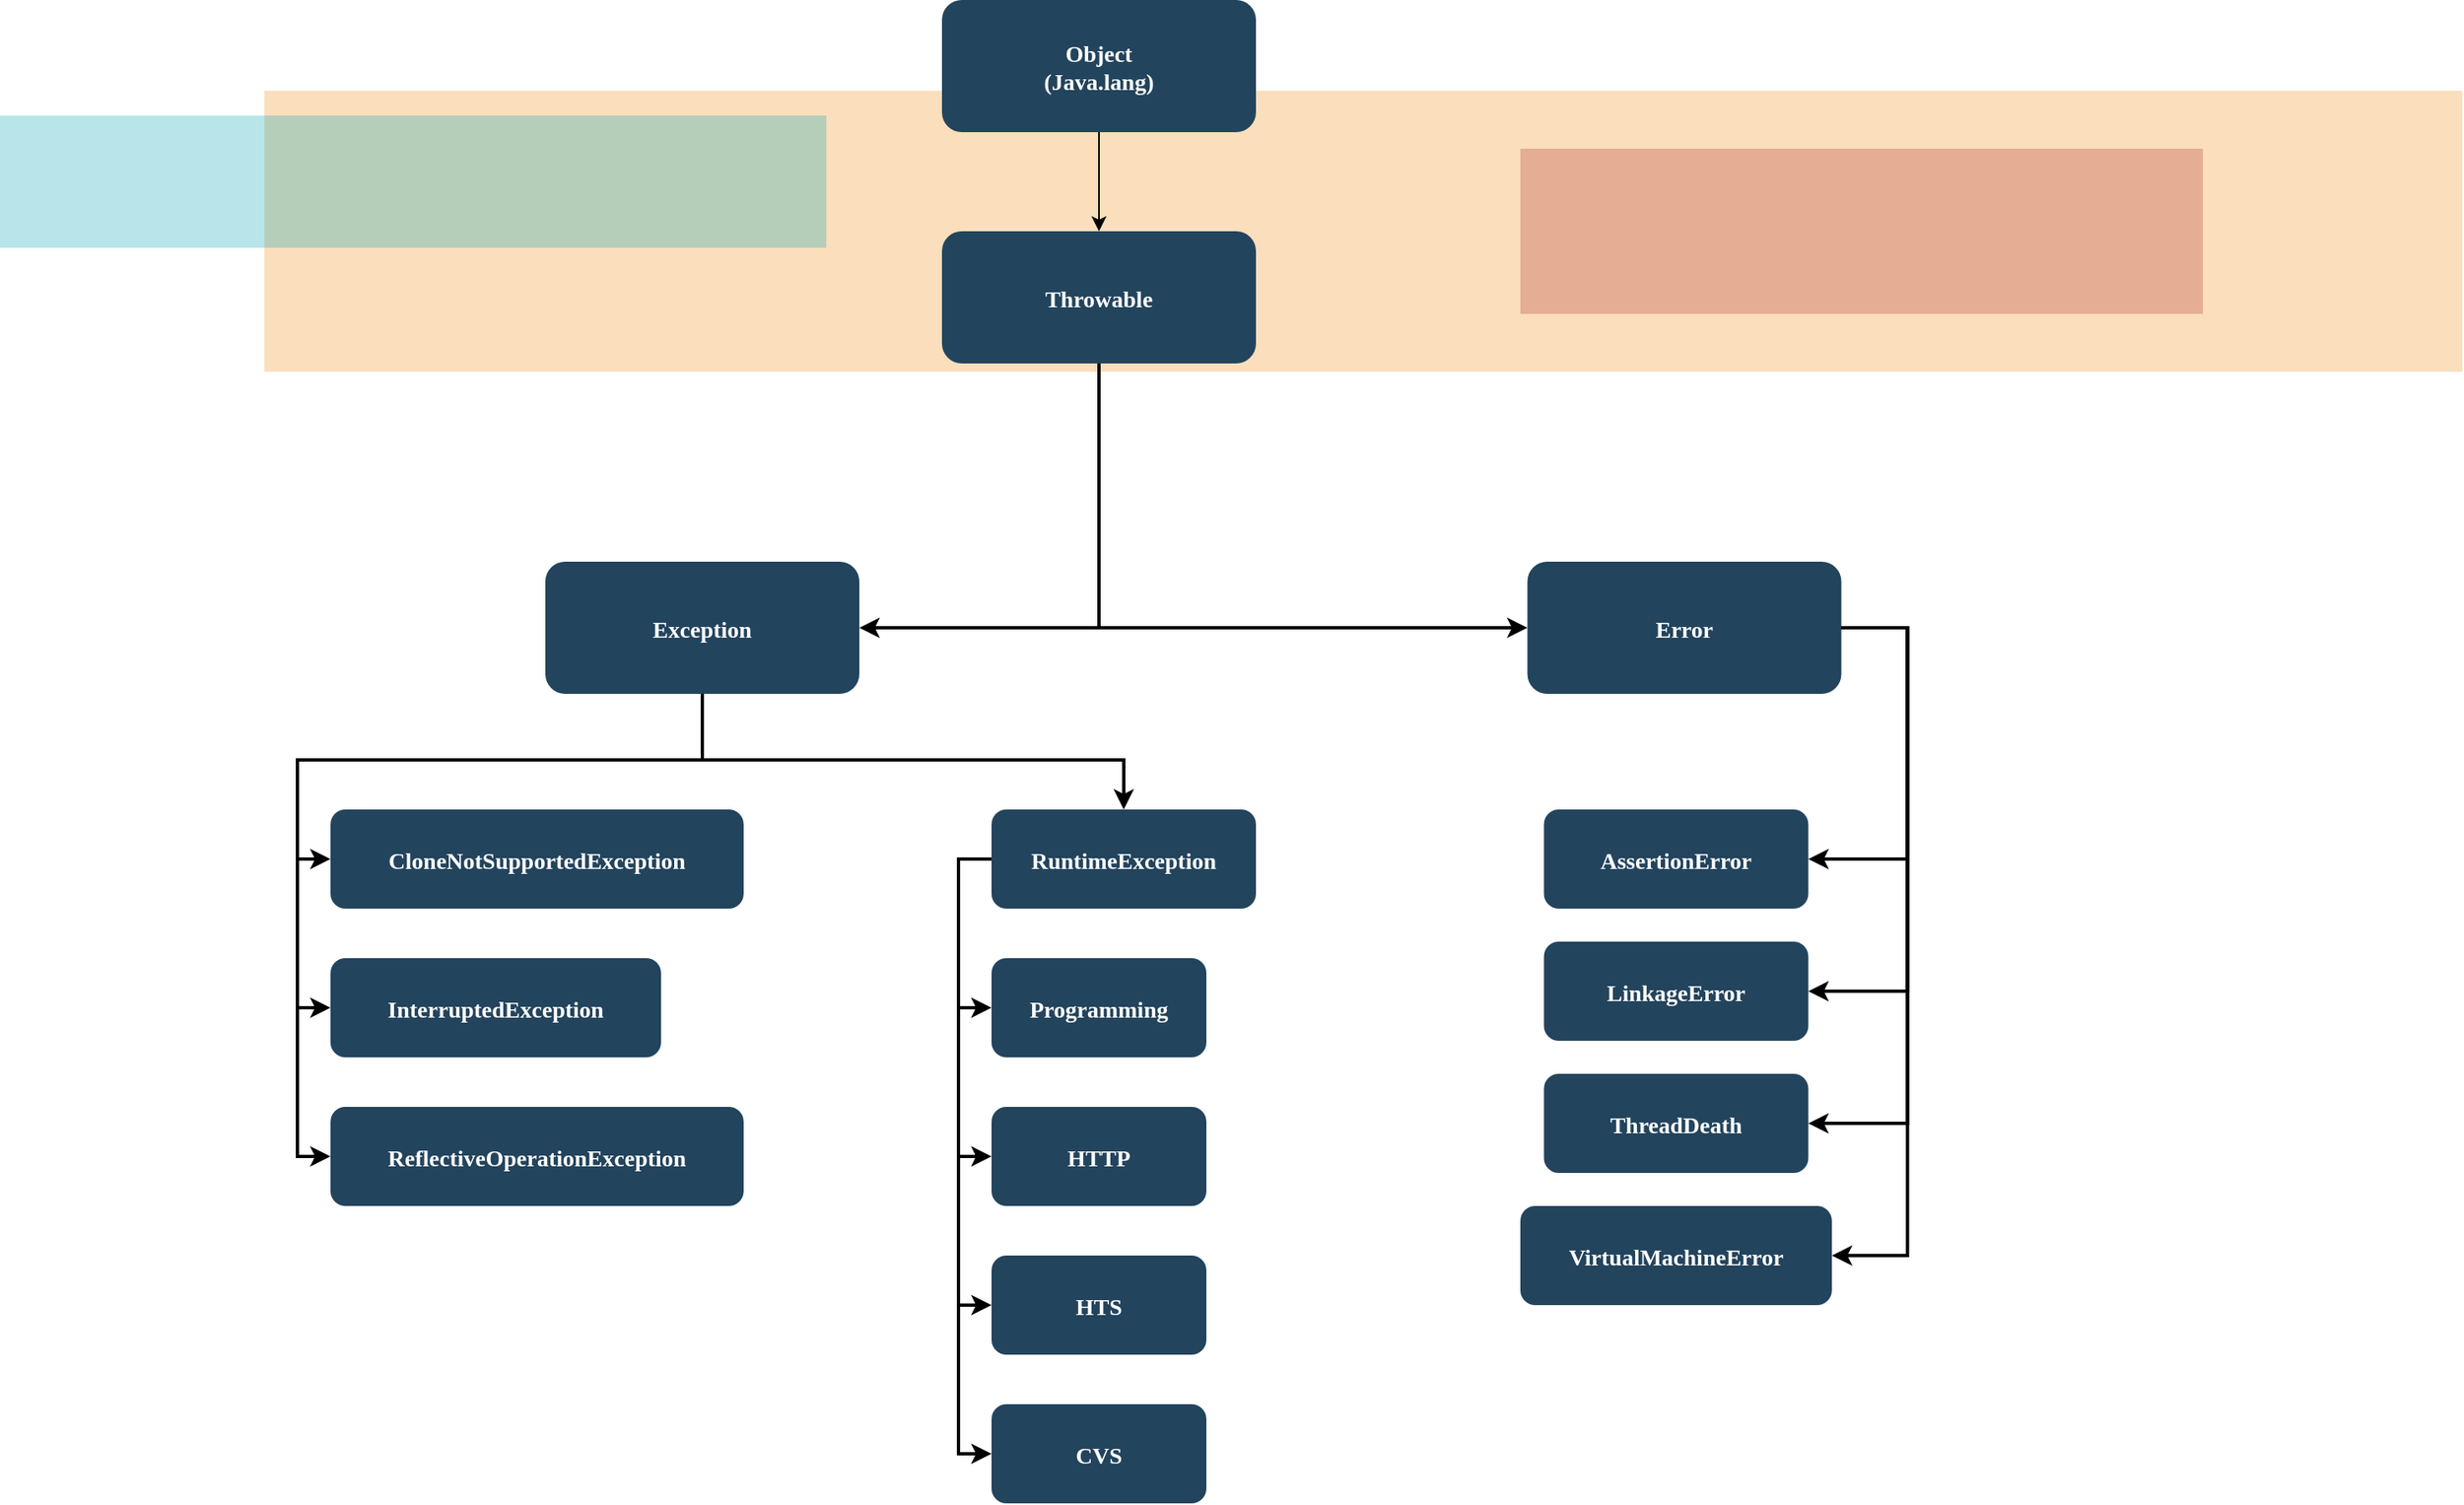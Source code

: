 <mxfile version="14.2.3" type="github">
  <diagram name="Page-1" id="2c0d36ab-eaac-3732-788b-9136903baeff">
    <mxGraphModel dx="1185" dy="643" grid="1" gridSize="10" guides="1" tooltips="1" connect="1" arrows="1" fold="1" page="1" pageScale="1.5" pageWidth="1169" pageHeight="827" background="#ffffff" math="0" shadow="0">
      <root>
        <mxCell id="0" />
        <mxCell id="1" parent="0" />
        <mxCell id="117" value="" style="fillColor=#F2931E;strokeColor=none;opacity=30;" parent="1" vertex="1">
          <mxGeometry x="460" y="75" width="1330" height="170" as="geometry" />
        </mxCell>
        <mxCell id="109" value="" style="fillColor=#12AAB5;strokeColor=none;opacity=30;" parent="1" vertex="1">
          <mxGeometry x="300" y="90" width="500" height="80" as="geometry" />
        </mxCell>
        <mxCell id="mNOALvo1SZKqBy8rrMEh-128" value="" style="edgeStyle=orthogonalEdgeStyle;rounded=0;orthogonalLoop=1;jettySize=auto;html=1;" edge="1" parent="1" source="2" target="mNOALvo1SZKqBy8rrMEh-123">
          <mxGeometry relative="1" as="geometry" />
        </mxCell>
        <mxCell id="2" value="Object&#xa;(Java.lang)" style="rounded=1;fillColor=#23445D;gradientColor=none;strokeColor=none;fontColor=#FFFFFF;fontStyle=1;fontFamily=Tahoma;fontSize=14" parent="1" vertex="1">
          <mxGeometry x="870" y="20" width="190" height="80" as="geometry" />
        </mxCell>
        <mxCell id="4" value="Error" style="rounded=1;fillColor=#23445D;gradientColor=none;strokeColor=none;fontColor=#FFFFFF;fontStyle=1;fontFamily=Tahoma;fontSize=14" parent="1" vertex="1">
          <mxGeometry x="1224.25" y="360" width="190" height="80" as="geometry" />
        </mxCell>
        <mxCell id="mNOALvo1SZKqBy8rrMEh-156" style="edgeStyle=orthogonalEdgeStyle;rounded=0;orthogonalLoop=1;jettySize=auto;html=1;strokeWidth=2;entryX=0;entryY=0.5;entryDx=0;entryDy=0;" edge="1" parent="1" source="12" target="25">
          <mxGeometry relative="1" as="geometry">
            <mxPoint x="440" y="540" as="targetPoint" />
            <Array as="points">
              <mxPoint x="725" y="480" />
              <mxPoint x="480" y="480" />
              <mxPoint x="480" y="540" />
            </Array>
          </mxGeometry>
        </mxCell>
        <mxCell id="mNOALvo1SZKqBy8rrMEh-157" style="edgeStyle=orthogonalEdgeStyle;rounded=0;orthogonalLoop=1;jettySize=auto;html=1;entryX=0;entryY=0.5;entryDx=0;entryDy=0;strokeWidth=2;" edge="1" parent="1" source="12" target="26">
          <mxGeometry relative="1" as="geometry">
            <Array as="points">
              <mxPoint x="725" y="480" />
              <mxPoint x="480" y="480" />
              <mxPoint x="480" y="630" />
            </Array>
          </mxGeometry>
        </mxCell>
        <mxCell id="mNOALvo1SZKqBy8rrMEh-158" style="edgeStyle=orthogonalEdgeStyle;rounded=0;orthogonalLoop=1;jettySize=auto;html=1;entryX=0;entryY=0.5;entryDx=0;entryDy=0;strokeWidth=2;" edge="1" parent="1" source="12" target="27">
          <mxGeometry relative="1" as="geometry">
            <Array as="points">
              <mxPoint x="725" y="480" />
              <mxPoint x="480" y="480" />
              <mxPoint x="480" y="720" />
            </Array>
          </mxGeometry>
        </mxCell>
        <mxCell id="12" value="Exception" style="rounded=1;fillColor=#23445D;gradientColor=none;strokeColor=none;fontColor=#FFFFFF;fontStyle=1;fontFamily=Tahoma;fontSize=14" parent="1" vertex="1">
          <mxGeometry x="630.0" y="360" width="190" height="80" as="geometry" />
        </mxCell>
        <mxCell id="25" value="CloneNotSupportedException" style="rounded=1;fillColor=#23445D;gradientColor=none;strokeColor=none;fontColor=#FFFFFF;fontStyle=1;fontFamily=Tahoma;fontSize=14" parent="1" vertex="1">
          <mxGeometry x="500" y="510" width="250" height="60" as="geometry" />
        </mxCell>
        <mxCell id="26" value="InterruptedException" style="rounded=1;fillColor=#23445D;gradientColor=none;strokeColor=none;fontColor=#FFFFFF;fontStyle=1;fontFamily=Tahoma;fontSize=14" parent="1" vertex="1">
          <mxGeometry x="500" y="600" width="200" height="60" as="geometry" />
        </mxCell>
        <mxCell id="27" value="ReflectiveOperationException" style="rounded=1;fillColor=#23445D;gradientColor=none;strokeColor=none;fontColor=#FFFFFF;fontStyle=1;fontFamily=Tahoma;fontSize=14" parent="1" vertex="1">
          <mxGeometry x="500" y="690" width="250" height="60" as="geometry" />
        </mxCell>
        <mxCell id="33" value="RuntimeException" style="rounded=1;fillColor=#23445D;gradientColor=none;strokeColor=none;fontColor=#FFFFFF;fontStyle=1;fontFamily=Tahoma;fontSize=14" parent="1" vertex="1">
          <mxGeometry x="900" y="510" width="160" height="60" as="geometry" />
        </mxCell>
        <mxCell id="34" value="Programming" style="rounded=1;fillColor=#23445D;gradientColor=none;strokeColor=none;fontColor=#FFFFFF;fontStyle=1;fontFamily=Tahoma;fontSize=14" parent="1" vertex="1">
          <mxGeometry x="900" y="600" width="130" height="60" as="geometry" />
        </mxCell>
        <mxCell id="35" value="HTTP" style="rounded=1;fillColor=#23445D;gradientColor=none;strokeColor=none;fontColor=#FFFFFF;fontStyle=1;fontFamily=Tahoma;fontSize=14" parent="1" vertex="1">
          <mxGeometry x="900" y="690" width="130" height="60" as="geometry" />
        </mxCell>
        <mxCell id="36" value="HTS" style="rounded=1;fillColor=#23445D;gradientColor=none;strokeColor=none;fontColor=#FFFFFF;fontStyle=1;fontFamily=Tahoma;fontSize=14" parent="1" vertex="1">
          <mxGeometry x="900" y="780" width="130" height="60" as="geometry" />
        </mxCell>
        <mxCell id="37" value="CVS" style="rounded=1;fillColor=#23445D;gradientColor=none;strokeColor=none;fontColor=#FFFFFF;fontStyle=1;fontFamily=Tahoma;fontSize=14" parent="1" vertex="1">
          <mxGeometry x="900" y="870" width="130" height="60" as="geometry" />
        </mxCell>
        <mxCell id="44" value="ThreadDeath" style="rounded=1;fillColor=#23445D;gradientColor=none;strokeColor=none;fontColor=#FFFFFF;fontStyle=1;fontFamily=Tahoma;fontSize=14" parent="1" vertex="1">
          <mxGeometry x="1234.25" y="670" width="160" height="60" as="geometry" />
        </mxCell>
        <mxCell id="48" value="LinkageError" style="rounded=1;fillColor=#23445D;gradientColor=none;strokeColor=none;fontColor=#FFFFFF;fontStyle=1;fontFamily=Tahoma;fontSize=14" parent="1" vertex="1">
          <mxGeometry x="1234.25" y="590" width="160" height="60" as="geometry" />
        </mxCell>
        <mxCell id="52" value="AssertionError" style="rounded=1;fillColor=#23445D;gradientColor=none;strokeColor=none;fontColor=#FFFFFF;fontStyle=1;fontFamily=Tahoma;fontSize=14" parent="1" vertex="1">
          <mxGeometry x="1234.25" y="510" width="160" height="60" as="geometry" />
        </mxCell>
        <mxCell id="76" value="" style="edgeStyle=elbowEdgeStyle;elbow=horizontal;strokeWidth=2;rounded=0" parent="1" source="33" target="34" edge="1">
          <mxGeometry x="110" y="190" width="100" height="100" as="geometry">
            <mxPoint x="110" y="290" as="sourcePoint" />
            <mxPoint x="210" y="190" as="targetPoint" />
            <Array as="points">
              <mxPoint x="880" y="590" />
            </Array>
          </mxGeometry>
        </mxCell>
        <mxCell id="77" value="" style="edgeStyle=elbowEdgeStyle;elbow=horizontal;strokeWidth=2;rounded=0" parent="1" source="33" target="35" edge="1">
          <mxGeometry x="110" y="190" width="100" height="100" as="geometry">
            <mxPoint x="110" y="290" as="sourcePoint" />
            <mxPoint x="210" y="190" as="targetPoint" />
            <Array as="points">
              <mxPoint x="880" y="630" />
            </Array>
          </mxGeometry>
        </mxCell>
        <mxCell id="78" value="" style="edgeStyle=elbowEdgeStyle;elbow=horizontal;strokeWidth=2;rounded=0" parent="1" source="33" target="36" edge="1">
          <mxGeometry x="110" y="190" width="100" height="100" as="geometry">
            <mxPoint x="110" y="290" as="sourcePoint" />
            <mxPoint x="210" y="190" as="targetPoint" />
            <Array as="points">
              <mxPoint x="880" y="680" />
            </Array>
          </mxGeometry>
        </mxCell>
        <mxCell id="79" value="" style="edgeStyle=elbowEdgeStyle;elbow=horizontal;strokeWidth=2;rounded=0" parent="1" source="33" target="37" edge="1">
          <mxGeometry x="110" y="190" width="100" height="100" as="geometry">
            <mxPoint x="110" y="290" as="sourcePoint" />
            <mxPoint x="210" y="190" as="targetPoint" />
            <Array as="points">
              <mxPoint x="880" y="720" />
            </Array>
          </mxGeometry>
        </mxCell>
        <mxCell id="102" value="" style="edgeStyle=elbowEdgeStyle;elbow=vertical;strokeWidth=2;rounded=0" parent="1" source="12" target="33" edge="1">
          <mxGeometry x="-21.5" y="205.5" width="100" height="100" as="geometry">
            <mxPoint x="-21.5" y="305.5" as="sourcePoint" />
            <mxPoint x="78.5" y="205.5" as="targetPoint" />
            <Array as="points">
              <mxPoint x="850" y="480" />
            </Array>
          </mxGeometry>
        </mxCell>
        <mxCell id="104" value="" style="edgeStyle=elbowEdgeStyle;elbow=vertical;strokeWidth=2;rounded=0;entryX=1;entryY=0.5;entryDx=0;entryDy=0;" parent="1" source="4" target="48" edge="1">
          <mxGeometry x="-335.75" y="205.5" width="100" height="100" as="geometry">
            <mxPoint x="-335.75" y="305.5" as="sourcePoint" />
            <mxPoint x="-235.75" y="205.5" as="targetPoint" />
            <Array as="points">
              <mxPoint x="1454.25" y="590" />
            </Array>
          </mxGeometry>
        </mxCell>
        <mxCell id="105" value="" style="edgeStyle=elbowEdgeStyle;elbow=vertical;strokeWidth=2;rounded=0" parent="1" source="4" target="44" edge="1">
          <mxGeometry x="-335.75" y="205.5" width="100" height="100" as="geometry">
            <mxPoint x="-335.75" y="305.5" as="sourcePoint" />
            <mxPoint x="-235.75" y="205.5" as="targetPoint" />
            <Array as="points">
              <mxPoint x="1454.25" y="480" />
            </Array>
          </mxGeometry>
        </mxCell>
        <mxCell id="106" value="" style="edgeStyle=elbowEdgeStyle;elbow=vertical;strokeWidth=2;rounded=0;entryX=1;entryY=0.5;entryDx=0;entryDy=0;" parent="1" source="4" target="52" edge="1">
          <mxGeometry x="-335.75" y="205.5" width="100" height="100" as="geometry">
            <mxPoint x="-335.75" y="305.5" as="sourcePoint" />
            <mxPoint x="-235.75" y="205.5" as="targetPoint" />
            <Array as="points">
              <mxPoint x="1454.25" y="470" />
            </Array>
          </mxGeometry>
        </mxCell>
        <mxCell id="mNOALvo1SZKqBy8rrMEh-129" value="" style="edgeStyle=orthogonalEdgeStyle;rounded=0;orthogonalLoop=1;jettySize=auto;html=1;entryX=0;entryY=0.5;entryDx=0;entryDy=0;strokeWidth=2;" edge="1" parent="1" source="mNOALvo1SZKqBy8rrMEh-123" target="4">
          <mxGeometry relative="1" as="geometry">
            <Array as="points">
              <mxPoint x="965" y="400" />
            </Array>
          </mxGeometry>
        </mxCell>
        <mxCell id="mNOALvo1SZKqBy8rrMEh-130" value="" style="edgeStyle=orthogonalEdgeStyle;rounded=0;orthogonalLoop=1;jettySize=auto;html=1;entryX=1;entryY=0.5;entryDx=0;entryDy=0;strokeWidth=2;" edge="1" parent="1" source="mNOALvo1SZKqBy8rrMEh-123" target="12">
          <mxGeometry relative="1" as="geometry">
            <mxPoint x="750" y="330" as="targetPoint" />
            <Array as="points">
              <mxPoint x="965" y="400" />
            </Array>
          </mxGeometry>
        </mxCell>
        <mxCell id="mNOALvo1SZKqBy8rrMEh-123" value="Throwable" style="rounded=1;fillColor=#23445D;gradientColor=none;strokeColor=none;fontColor=#FFFFFF;fontStyle=1;fontFamily=Tahoma;fontSize=14" vertex="1" parent="1">
          <mxGeometry x="870" y="160" width="190" height="80" as="geometry" />
        </mxCell>
        <mxCell id="123" value="" style="fillColor=#AE4132;strokeColor=none;opacity=30;" parent="1" vertex="1">
          <mxGeometry x="1220" y="110" width="413" height="100" as="geometry" />
        </mxCell>
        <mxCell id="mNOALvo1SZKqBy8rrMEh-134" value="VirtualMachineError" style="rounded=1;fillColor=#23445D;gradientColor=none;strokeColor=none;fontColor=#FFFFFF;fontStyle=1;fontFamily=Tahoma;fontSize=14" vertex="1" parent="1">
          <mxGeometry x="1220" y="750" width="188.5" height="60" as="geometry" />
        </mxCell>
        <mxCell id="mNOALvo1SZKqBy8rrMEh-135" value="" style="edgeStyle=elbowEdgeStyle;elbow=vertical;strokeWidth=2;rounded=0;exitX=1;exitY=0.5;exitDx=0;exitDy=0;" edge="1" target="mNOALvo1SZKqBy8rrMEh-134" parent="1" source="4">
          <mxGeometry x="-335.75" y="295.5" width="100" height="100" as="geometry">
            <mxPoint x="1414.25" y="490" as="sourcePoint" />
            <mxPoint x="-235.75" y="295.5" as="targetPoint" />
            <Array as="points">
              <mxPoint x="1454.25" y="570" />
            </Array>
          </mxGeometry>
        </mxCell>
      </root>
    </mxGraphModel>
  </diagram>
</mxfile>
